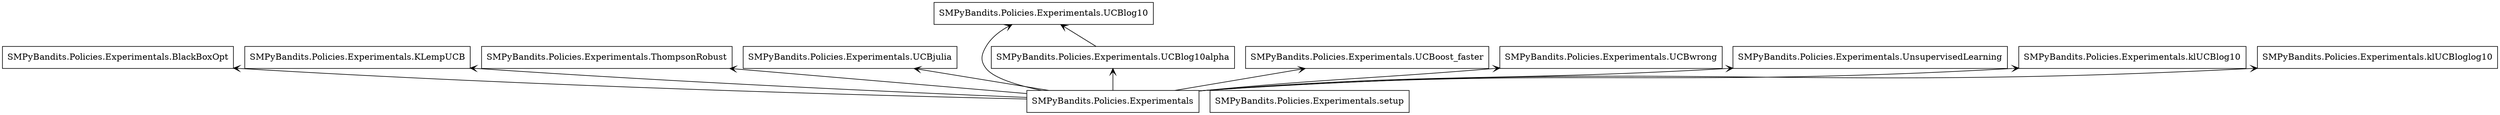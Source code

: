 digraph "packages_SMPyBandits.Policies.Experimentals" {
charset="utf-8"
rankdir=BT
"0" [label="SMPyBandits.Policies.Experimentals", shape="box"];
"1" [label="SMPyBandits.Policies.Experimentals.BlackBoxOpt", shape="box"];
"2" [label="SMPyBandits.Policies.Experimentals.KLempUCB", shape="box"];
"3" [label="SMPyBandits.Policies.Experimentals.ThompsonRobust", shape="box"];
"4" [label="SMPyBandits.Policies.Experimentals.UCBjulia", shape="box"];
"5" [label="SMPyBandits.Policies.Experimentals.UCBlog10", shape="box"];
"6" [label="SMPyBandits.Policies.Experimentals.UCBlog10alpha", shape="box"];
"7" [label="SMPyBandits.Policies.Experimentals.UCBoost_faster", shape="box"];
"8" [label="SMPyBandits.Policies.Experimentals.UCBwrong", shape="box"];
"9" [label="SMPyBandits.Policies.Experimentals.UnsupervisedLearning", shape="box"];
"10" [label="SMPyBandits.Policies.Experimentals.klUCBlog10", shape="box"];
"11" [label="SMPyBandits.Policies.Experimentals.klUCBloglog10", shape="box"];
"12" [label="SMPyBandits.Policies.Experimentals.setup", shape="box"];
"0" -> "1" [arrowhead="open", arrowtail="none"];
"0" -> "2" [arrowhead="open", arrowtail="none"];
"0" -> "3" [arrowhead="open", arrowtail="none"];
"0" -> "4" [arrowhead="open", arrowtail="none"];
"0" -> "5" [arrowhead="open", arrowtail="none"];
"0" -> "6" [arrowhead="open", arrowtail="none"];
"0" -> "7" [arrowhead="open", arrowtail="none"];
"0" -> "8" [arrowhead="open", arrowtail="none"];
"0" -> "9" [arrowhead="open", arrowtail="none"];
"0" -> "10" [arrowhead="open", arrowtail="none"];
"0" -> "11" [arrowhead="open", arrowtail="none"];
"6" -> "5" [arrowhead="open", arrowtail="none"];
}
